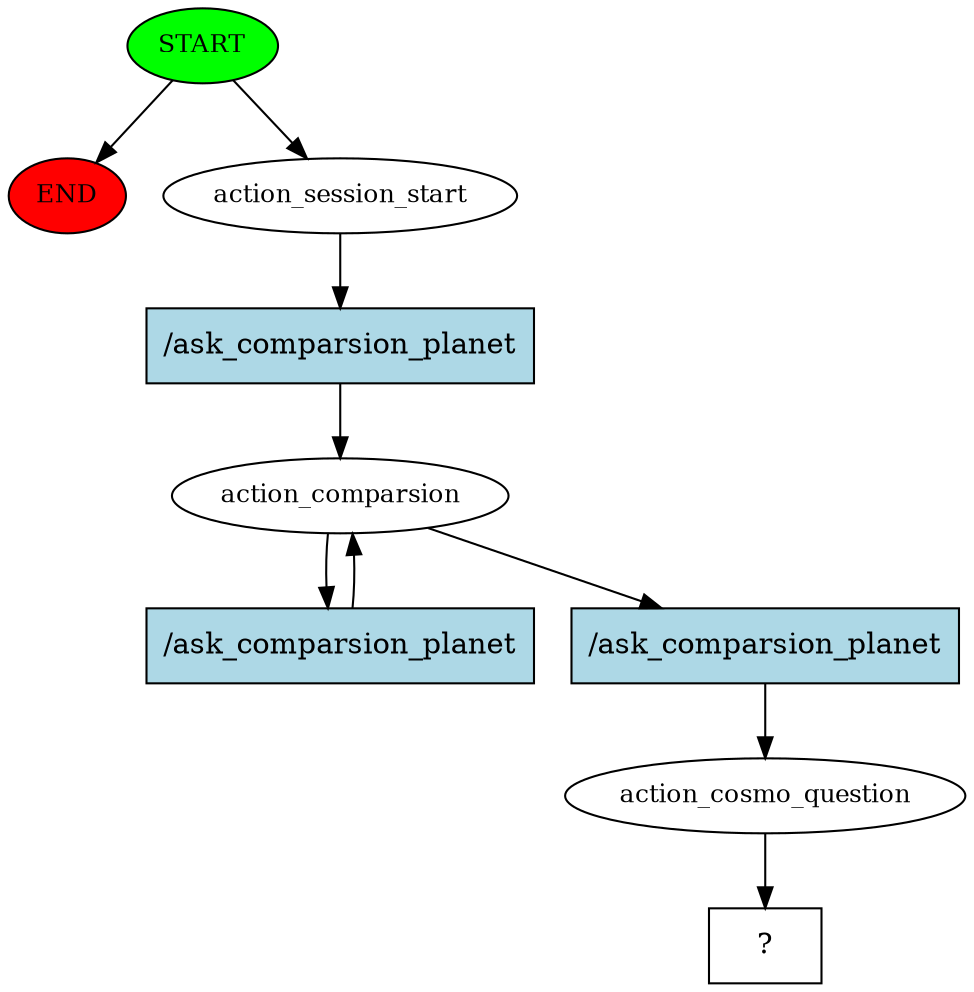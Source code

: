 digraph  {
0 [class="start active", fillcolor=green, fontsize=12, label=START, style=filled];
"-1" [class=end, fillcolor=red, fontsize=12, label=END, style=filled];
1 [class=active, fontsize=12, label=action_session_start];
2 [class=active, fontsize=12, label=action_comparsion];
5 [class=active, fontsize=12, label=action_cosmo_question];
6 [class="intent dashed active", label="  ?  ", shape=rect];
7 [class="intent active", fillcolor=lightblue, label="/ask_comparsion_planet", shape=rect, style=filled];
8 [class="intent active", fillcolor=lightblue, label="/ask_comparsion_planet", shape=rect, style=filled];
9 [class="intent active", fillcolor=lightblue, label="/ask_comparsion_planet", shape=rect, style=filled];
0 -> "-1"  [class="", key=NONE, label=""];
0 -> 1  [class=active, key=NONE, label=""];
1 -> 7  [class=active, key=0];
2 -> 8  [class=active, key=0];
2 -> 9  [class=active, key=0];
5 -> 6  [class=active, key=NONE, label=""];
7 -> 2  [class=active, key=0];
8 -> 2  [class=active, key=0];
9 -> 5  [class=active, key=0];
}
